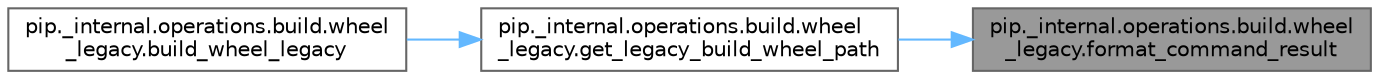 digraph "pip._internal.operations.build.wheel_legacy.format_command_result"
{
 // LATEX_PDF_SIZE
  bgcolor="transparent";
  edge [fontname=Helvetica,fontsize=10,labelfontname=Helvetica,labelfontsize=10];
  node [fontname=Helvetica,fontsize=10,shape=box,height=0.2,width=0.4];
  rankdir="RL";
  Node1 [id="Node000001",label="pip._internal.operations.build.wheel\l_legacy.format_command_result",height=0.2,width=0.4,color="gray40", fillcolor="grey60", style="filled", fontcolor="black",tooltip=" "];
  Node1 -> Node2 [id="edge1_Node000001_Node000002",dir="back",color="steelblue1",style="solid",tooltip=" "];
  Node2 [id="Node000002",label="pip._internal.operations.build.wheel\l_legacy.get_legacy_build_wheel_path",height=0.2,width=0.4,color="grey40", fillcolor="white", style="filled",URL="$namespacepip_1_1__internal_1_1operations_1_1build_1_1wheel__legacy.html#a3e2159fe2d7b2283619464dacf468576",tooltip=" "];
  Node2 -> Node3 [id="edge2_Node000002_Node000003",dir="back",color="steelblue1",style="solid",tooltip=" "];
  Node3 [id="Node000003",label="pip._internal.operations.build.wheel\l_legacy.build_wheel_legacy",height=0.2,width=0.4,color="grey40", fillcolor="white", style="filled",URL="$namespacepip_1_1__internal_1_1operations_1_1build_1_1wheel__legacy.html#a97e06445bd19ad745f7be13aa376869a",tooltip=" "];
}
